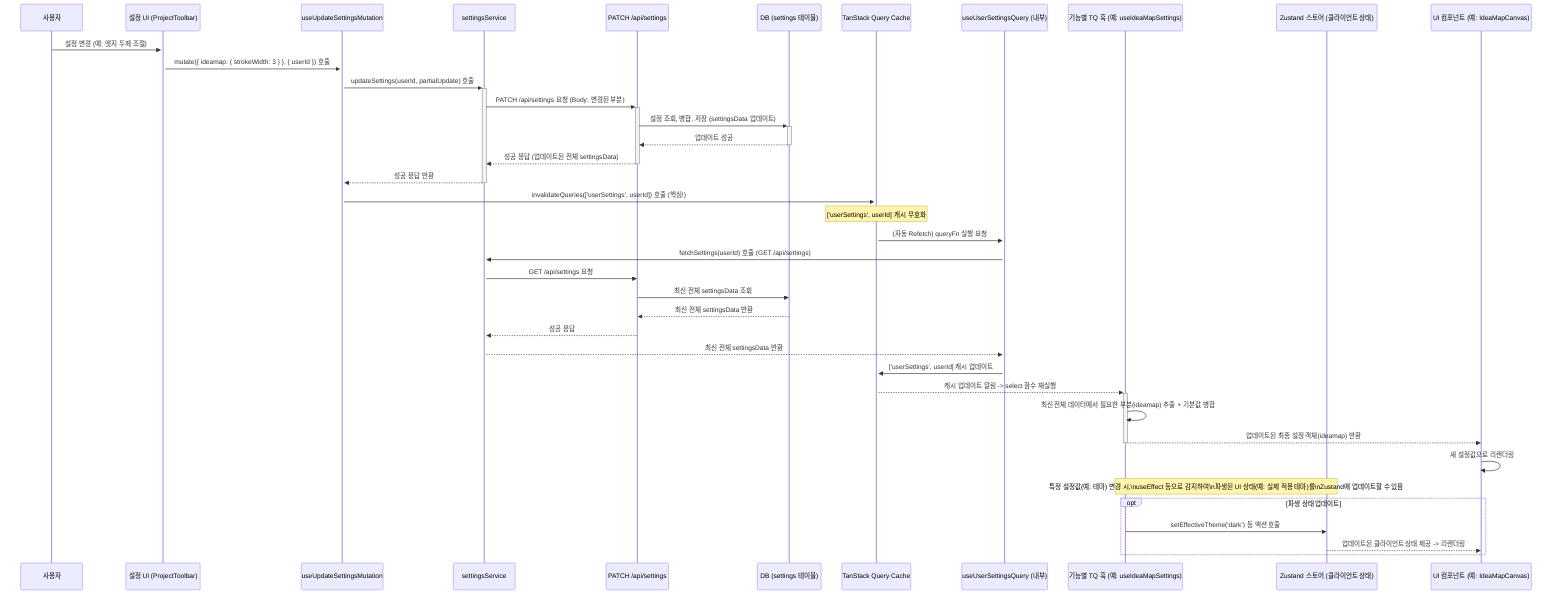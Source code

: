 sequenceDiagram
    participant User as 사용자
    participant UI_Control as 설정 UI (ProjectToolbar)
    participant TQ_Mutation as useUpdateSettingsMutation
    participant SettingsService as settingsService
    participant API_Settings as PATCH /api/settings
    participant DB_Settings as DB (settings 테이블)
    participant TQ_Cache as TanStack Query Cache

    participant TQ_Hook_Base as useUserSettingsQuery (내부)
    participant TQ_Hook_Feature as 기능별 TQ 훅 (예: useIdeaMapSettings)
    participant Zustand_Store as Zustand 스토어 (클라이언트 상태)
    participant UI_Consumer as UI 컴포넌트 (예: IdeaMapCanvas)

    %% --- 설정 변경 및 서버 상태 업데이트 ---
    User->>+UI_Control: 설정 변경 (예: 엣지 두께 조절)
    UI_Control->>+TQ_Mutation: mutate({ ideamap: { strokeWidth: 3 } }, { userId }) 호출
    TQ_Mutation->>+SettingsService: updateSettings(userId, partialUpdate) 호출
    SettingsService->>+API_Settings: PATCH /api/settings 요청 (Body: 변경된 부분)
    API_Settings->>+DB_Settings: 설정 조회, 병합, 저장 (settingsData 업데이트)
    DB_Settings-->>-API_Settings: 업데이트 성공
    API_Settings-->>-SettingsService: 성공 응답 (업데이트된 전체 settingsData)
    SettingsService-->>-TQ_Mutation: 성공 응답 반환
    TQ_Mutation->>+TQ_Cache: invalidateQueries(['userSettings', userId]) 호출 (핵심!)
    Note over TQ_Cache: ['userSettings', userId] 캐시 무효화

    %% --- 서버 상태 Refetch 및 가공 ---
    TQ_Cache->>+TQ_Hook_Base: (자동 Refetch) queryFn 실행 요청
    TQ_Hook_Base->>+SettingsService: fetchSettings(userId) 호출 (GET /api/settings)
    SettingsService->>API_Settings: GET /api/settings 요청
    API_Settings->>DB_Settings: 최신 전체 settingsData 조회
    DB_Settings-->>API_Settings: 최신 전체 settingsData 반환
    API_Settings-->>SettingsService: 성공 응답
    SettingsService-->>TQ_Hook_Base: 최신 전체 settingsData 반환
    TQ_Hook_Base->>TQ_Cache: ['userSettings', userId] 캐시 업데이트

    %% --- 기능별 훅 업데이트 및 UI 리렌더링 ---
    TQ_Cache-->>+TQ_Hook_Feature: 캐시 업데이트 알림 -> select 함수 재실행
    TQ_Hook_Feature->>TQ_Hook_Feature: 최신 전체 데이터에서 필요한 부분(ideamap) 추출 + 기본값 병합
    TQ_Hook_Feature-->>-UI_Consumer: 업데이트된 최종 설정 객체(ideamap) 반환
    UI_Consumer->>UI_Consumer: 새 설정값으로 리렌더링

    %% --- (선택적) 파생된 클라이언트 상태 업데이트 ---
    Note over TQ_Hook_Feature, Zustand_Store: 특정 설정값(예: 테마) 변경 시,\nuseEffect 등으로 감지하여\n파생된 UI 상태(예: 실제 적용 테마)를\nZustand에 업데이트할 수 있음
    opt 파생 상태 업데이트
        TQ_Hook_Feature->>Zustand_Store: setEffectiveTheme('dark') 등 액션 호출
        Zustand_Store-->>UI_Consumer: 업데이트된 클라이언트 상태 제공 -> 리렌더링
    end